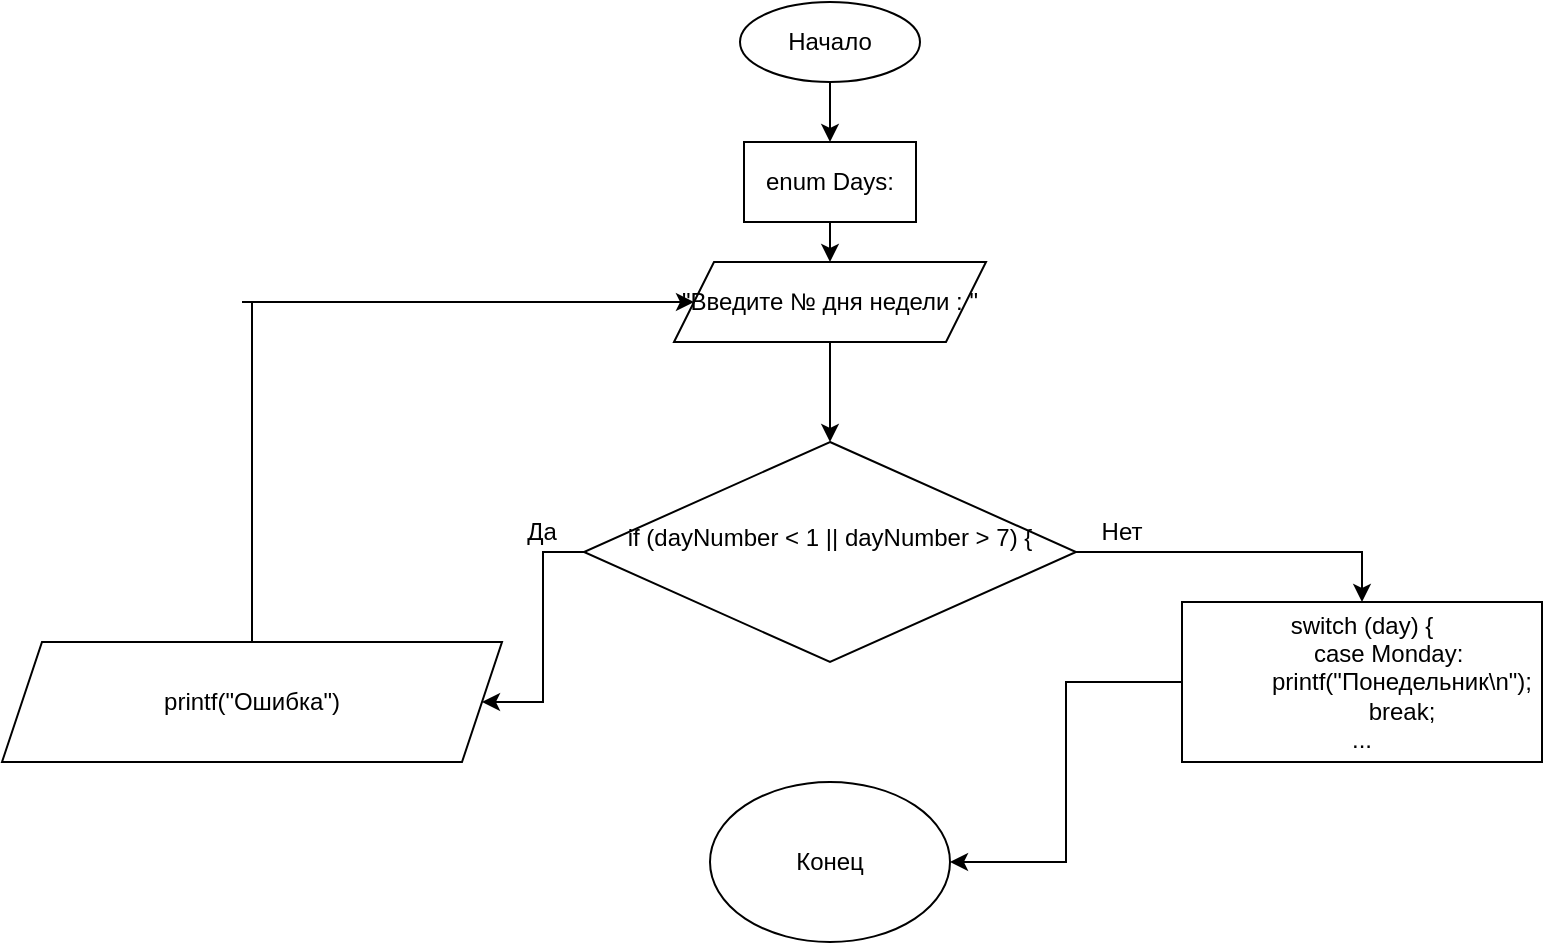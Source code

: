 <mxfile version="22.1.21" type="device">
  <diagram name="Страница — 1" id="xHZwC6djE1XtZh8gV70N">
    <mxGraphModel dx="916" dy="494" grid="1" gridSize="10" guides="1" tooltips="1" connect="1" arrows="1" fold="1" page="1" pageScale="1" pageWidth="827" pageHeight="1169" math="0" shadow="0">
      <root>
        <mxCell id="0" />
        <mxCell id="1" parent="0" />
        <mxCell id="q90yUFIjDZM4mzIHDr9L-6" style="edgeStyle=orthogonalEdgeStyle;rounded=0;orthogonalLoop=1;jettySize=auto;html=1;exitX=0.5;exitY=1;exitDx=0;exitDy=0;entryX=0.5;entryY=0;entryDx=0;entryDy=0;" parent="1" source="q90yUFIjDZM4mzIHDr9L-2" target="q90yUFIjDZM4mzIHDr9L-5" edge="1">
          <mxGeometry relative="1" as="geometry" />
        </mxCell>
        <mxCell id="q90yUFIjDZM4mzIHDr9L-2" value="enum Days:" style="rounded=0;whiteSpace=wrap;html=1;" parent="1" vertex="1">
          <mxGeometry x="371" y="100" width="86" height="40" as="geometry" />
        </mxCell>
        <mxCell id="q90yUFIjDZM4mzIHDr9L-4" style="edgeStyle=orthogonalEdgeStyle;rounded=0;orthogonalLoop=1;jettySize=auto;html=1;entryX=0.5;entryY=0;entryDx=0;entryDy=0;" parent="1" source="q90yUFIjDZM4mzIHDr9L-3" target="q90yUFIjDZM4mzIHDr9L-2" edge="1">
          <mxGeometry relative="1" as="geometry" />
        </mxCell>
        <mxCell id="q90yUFIjDZM4mzIHDr9L-3" value="Начало" style="ellipse;whiteSpace=wrap;html=1;" parent="1" vertex="1">
          <mxGeometry x="369" y="30" width="90" height="40" as="geometry" />
        </mxCell>
        <mxCell id="q90yUFIjDZM4mzIHDr9L-8" style="edgeStyle=orthogonalEdgeStyle;rounded=0;orthogonalLoop=1;jettySize=auto;html=1;entryX=0.5;entryY=0;entryDx=0;entryDy=0;" parent="1" source="q90yUFIjDZM4mzIHDr9L-5" target="q90yUFIjDZM4mzIHDr9L-7" edge="1">
          <mxGeometry relative="1" as="geometry" />
        </mxCell>
        <mxCell id="q90yUFIjDZM4mzIHDr9L-5" value="&quot;Введите № дня недели : &quot;" style="shape=parallelogram;perimeter=parallelogramPerimeter;whiteSpace=wrap;html=1;fixedSize=1;" parent="1" vertex="1">
          <mxGeometry x="336" y="160" width="156" height="40" as="geometry" />
        </mxCell>
        <mxCell id="q90yUFIjDZM4mzIHDr9L-12" style="edgeStyle=orthogonalEdgeStyle;rounded=0;orthogonalLoop=1;jettySize=auto;html=1;entryX=0.5;entryY=0;entryDx=0;entryDy=0;" parent="1" source="q90yUFIjDZM4mzIHDr9L-7" target="q90yUFIjDZM4mzIHDr9L-10" edge="1">
          <mxGeometry relative="1" as="geometry" />
        </mxCell>
        <mxCell id="q90yUFIjDZM4mzIHDr9L-18" style="edgeStyle=orthogonalEdgeStyle;rounded=0;orthogonalLoop=1;jettySize=auto;html=1;entryX=1;entryY=0.5;entryDx=0;entryDy=0;" parent="1" source="q90yUFIjDZM4mzIHDr9L-7" target="q90yUFIjDZM4mzIHDr9L-9" edge="1">
          <mxGeometry relative="1" as="geometry" />
        </mxCell>
        <mxCell id="q90yUFIjDZM4mzIHDr9L-7" value="&lt;div&gt;if (dayNumber &amp;lt; 1 || dayNumber &amp;gt; 7) {&lt;/div&gt;&lt;div&gt;&amp;nbsp; &amp;nbsp; &amp;nbsp; &amp;nbsp;&amp;nbsp;&lt;br&gt;&lt;/div&gt;" style="rhombus;whiteSpace=wrap;html=1;" parent="1" vertex="1">
          <mxGeometry x="291" y="250" width="246" height="110" as="geometry" />
        </mxCell>
        <mxCell id="q90yUFIjDZM4mzIHDr9L-9" value="&lt;div style=&quot;border-color: var(--border-color);&quot;&gt;printf(&quot;Ошибка&quot;)&lt;/div&gt;" style="shape=parallelogram;perimeter=parallelogramPerimeter;whiteSpace=wrap;html=1;fixedSize=1;" parent="1" vertex="1">
          <mxGeometry y="350" width="250" height="60" as="geometry" />
        </mxCell>
        <mxCell id="q90yUFIjDZM4mzIHDr9L-16" style="edgeStyle=orthogonalEdgeStyle;rounded=0;orthogonalLoop=1;jettySize=auto;html=1;entryX=1;entryY=0.5;entryDx=0;entryDy=0;" parent="1" source="q90yUFIjDZM4mzIHDr9L-10" target="q90yUFIjDZM4mzIHDr9L-14" edge="1">
          <mxGeometry relative="1" as="geometry" />
        </mxCell>
        <mxCell id="q90yUFIjDZM4mzIHDr9L-10" value="&lt;div&gt;switch (day) {&lt;/div&gt;&lt;div&gt;&amp;nbsp; &amp;nbsp; &amp;nbsp; &amp;nbsp; case Monday:&lt;/div&gt;&lt;div&gt;&amp;nbsp; &amp;nbsp; &amp;nbsp; &amp;nbsp; &amp;nbsp; &amp;nbsp; printf(&quot;Понедельник\n&quot;);&lt;/div&gt;&lt;div&gt;&amp;nbsp; &amp;nbsp; &amp;nbsp; &amp;nbsp; &amp;nbsp; &amp;nbsp; break;&lt;br&gt;...&lt;/div&gt;" style="rounded=0;whiteSpace=wrap;html=1;" parent="1" vertex="1">
          <mxGeometry x="590" y="330" width="180" height="80" as="geometry" />
        </mxCell>
        <mxCell id="q90yUFIjDZM4mzIHDr9L-14" value="Конец" style="ellipse;whiteSpace=wrap;html=1;" parent="1" vertex="1">
          <mxGeometry x="354" y="420" width="120" height="80" as="geometry" />
        </mxCell>
        <mxCell id="q90yUFIjDZM4mzIHDr9L-24" value="" style="endArrow=none;html=1;rounded=0;exitX=0.5;exitY=0;exitDx=0;exitDy=0;" parent="1" source="q90yUFIjDZM4mzIHDr9L-9" edge="1">
          <mxGeometry width="50" height="50" relative="1" as="geometry">
            <mxPoint x="90" y="320" as="sourcePoint" />
            <mxPoint x="125" y="180" as="targetPoint" />
          </mxGeometry>
        </mxCell>
        <mxCell id="q90yUFIjDZM4mzIHDr9L-25" value="" style="endArrow=classic;html=1;rounded=0;entryX=0;entryY=0.5;entryDx=0;entryDy=0;" parent="1" target="q90yUFIjDZM4mzIHDr9L-5" edge="1">
          <mxGeometry width="50" height="50" relative="1" as="geometry">
            <mxPoint x="120" y="180" as="sourcePoint" />
            <mxPoint x="220" y="170" as="targetPoint" />
          </mxGeometry>
        </mxCell>
        <mxCell id="q90yUFIjDZM4mzIHDr9L-26" value="Нет" style="text;html=1;strokeColor=none;fillColor=none;align=center;verticalAlign=middle;whiteSpace=wrap;rounded=0;" parent="1" vertex="1">
          <mxGeometry x="530" y="280" width="60" height="30" as="geometry" />
        </mxCell>
        <mxCell id="q90yUFIjDZM4mzIHDr9L-27" value="Да" style="text;html=1;strokeColor=none;fillColor=none;align=center;verticalAlign=middle;whiteSpace=wrap;rounded=0;" parent="1" vertex="1">
          <mxGeometry x="240" y="280" width="60" height="30" as="geometry" />
        </mxCell>
      </root>
    </mxGraphModel>
  </diagram>
</mxfile>
